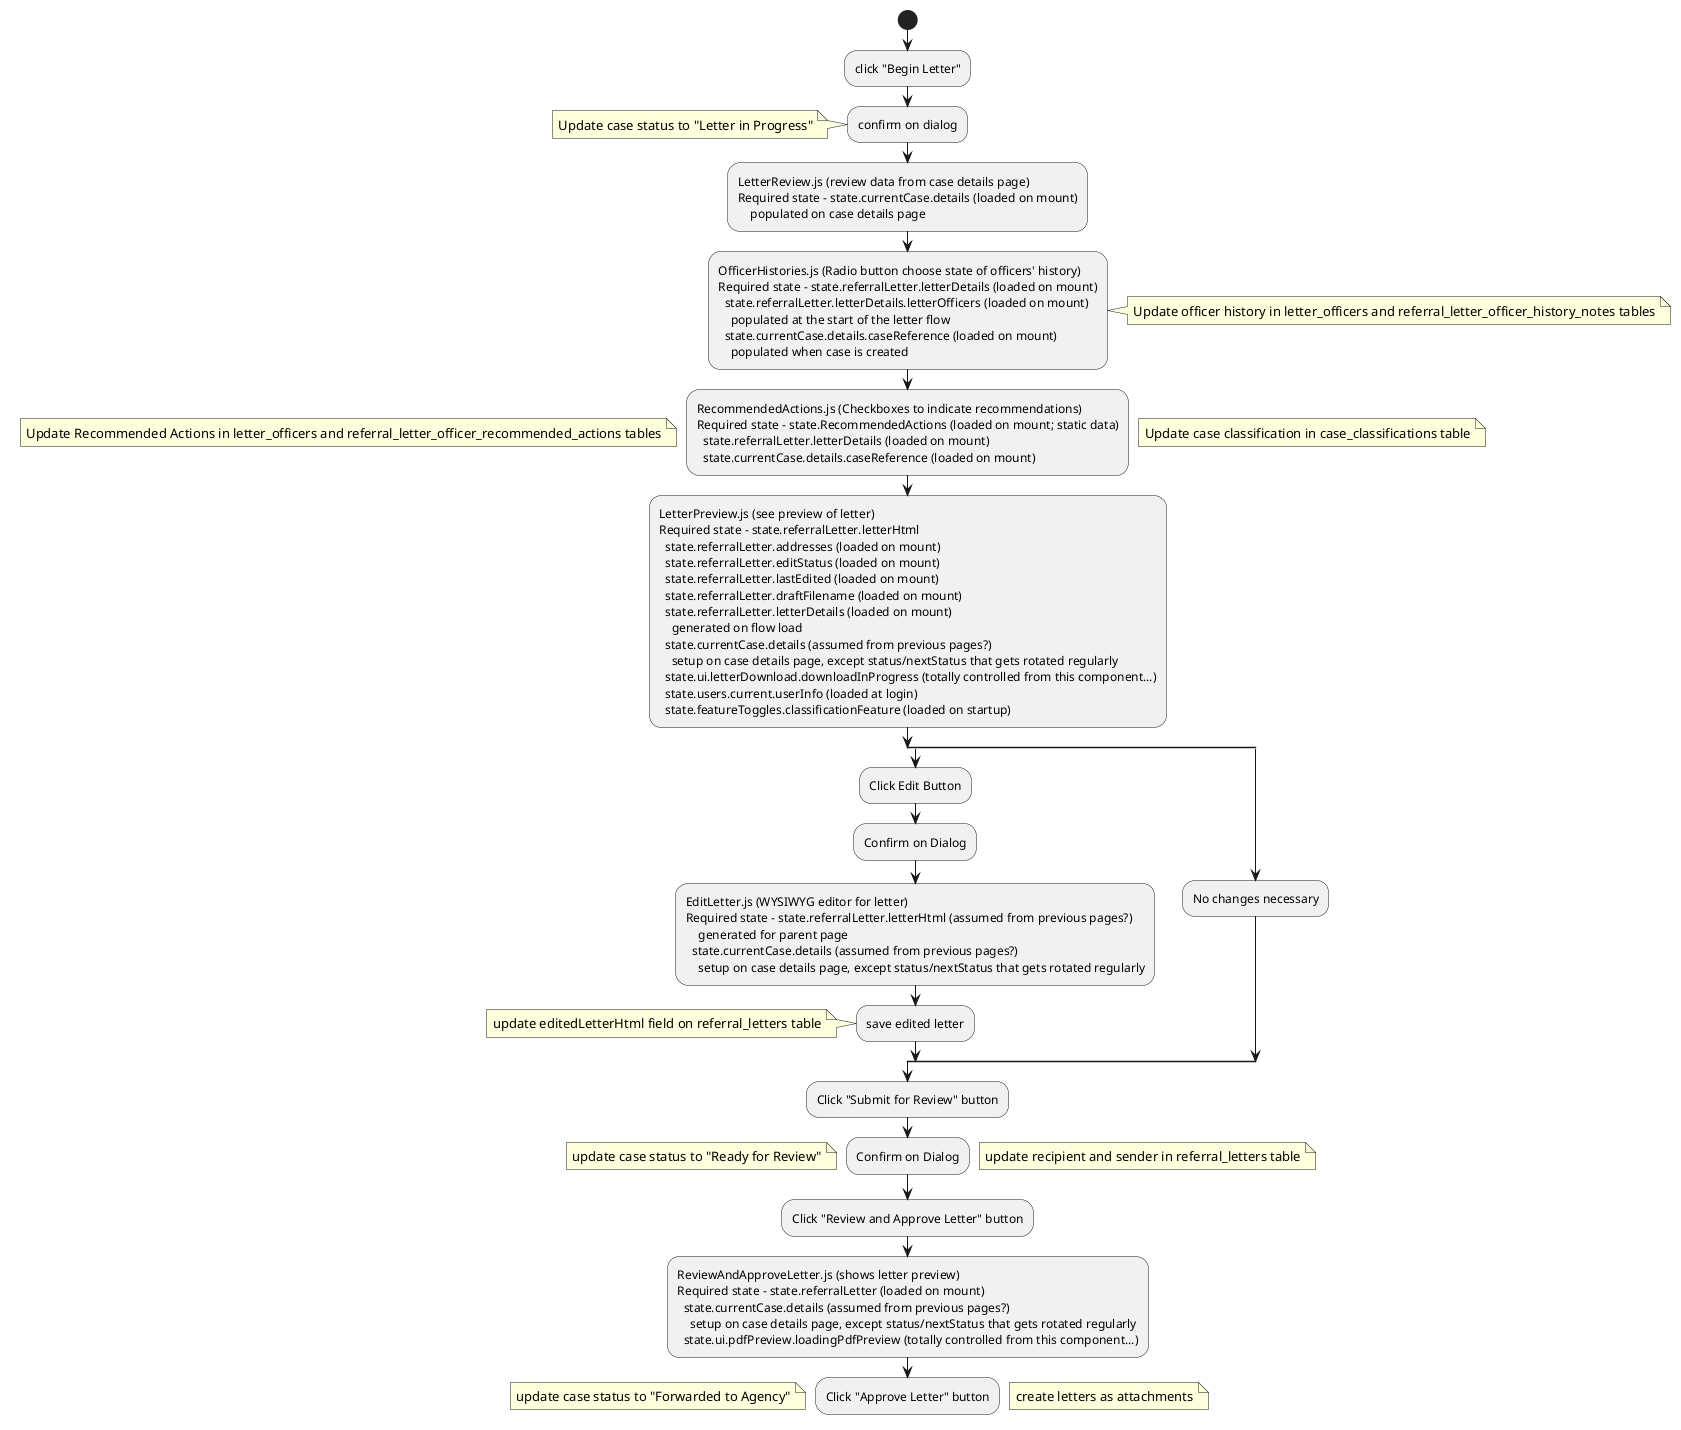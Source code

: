 @startuml
start
:click "Begin Letter";
:confirm on dialog;
note left: Update case status to "Letter in Progress"
:LetterReview.js (review data from case details page)
Required state - state.currentCase.details (loaded on mount)
    populated on case details page;
:OfficerHistories.js (Radio button choose state of officers' history)
Required state - state.referralLetter.letterDetails (loaded on mount)
  state.referralLetter.letterDetails.letterOfficers (loaded on mount)
    populated at the start of the letter flow
  state.currentCase.details.caseReference (loaded on mount) 
    populated when case is created;
note right: Update officer history in letter_officers and referral_letter_officer_history_notes tables
:RecommendedActions.js (Checkboxes to indicate recommendations)
Required state - state.RecommendedActions (loaded on mount; static data)
  state.referralLetter.letterDetails (loaded on mount)
  state.currentCase.details.caseReference (loaded on mount);
note left: Update Recommended Actions in letter_officers and referral_letter_officer_recommended_actions tables
note right: Update case classification in case_classifications table
:LetterPreview.js (see preview of letter)
Required state - state.referralLetter.letterHtml
  state.referralLetter.addresses (loaded on mount)
  state.referralLetter.editStatus (loaded on mount)
  state.referralLetter.lastEdited (loaded on mount)
  state.referralLetter.draftFilename (loaded on mount)
  state.referralLetter.letterDetails (loaded on mount)
    generated on flow load
  state.currentCase.details (assumed from previous pages?)
    setup on case details page, except status/nextStatus that gets rotated regularly
  state.ui.letterDownload.downloadInProgress (totally controlled from this component...)
  state.users.current.userInfo (loaded at login)
  state.featureToggles.classificationFeature (loaded on startup);
split
:Click Edit Button;
:Confirm on Dialog;
:EditLetter.js (WYSIWYG editor for letter)
Required state - state.referralLetter.letterHtml (assumed from previous pages?)
    generated for parent page
  state.currentCase.details (assumed from previous pages?)
    setup on case details page, except status/nextStatus that gets rotated regularly;
:save edited letter;
note left: update editedLetterHtml field on referral_letters table
split again
:No changes necessary;
end split
:Click "Submit for Review" button;
:Confirm on Dialog;
note right: update recipient and sender in referral_letters table
note left: update case status to "Ready for Review"
:Click "Review and Approve Letter" button;
:ReviewAndApproveLetter.js (shows letter preview)
Required state - state.referralLetter (loaded on mount)
  state.currentCase.details (assumed from previous pages?) 
    setup on case details page, except status/nextStatus that gets rotated regularly
  state.ui.pdfPreview.loadingPdfPreview (totally controlled from this component...);
:Click "Approve Letter" button;
note right: create letters as attachments
note left: update case status to "Forwarded to Agency"
@enduml